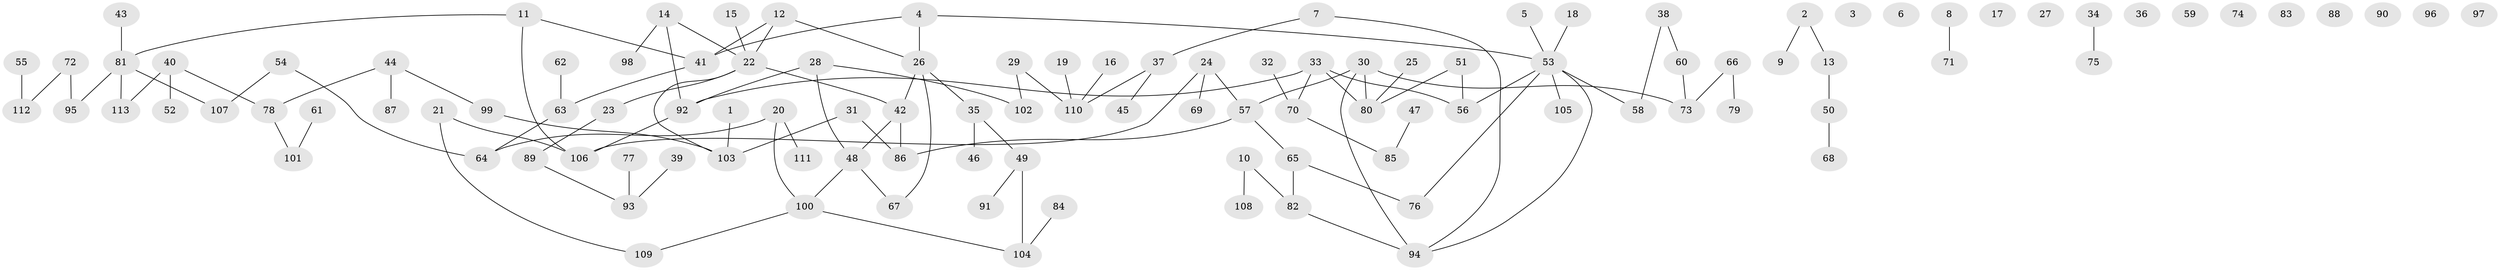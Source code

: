 // Generated by graph-tools (version 1.1) at 2025/00/03/09/25 03:00:43]
// undirected, 113 vertices, 117 edges
graph export_dot {
graph [start="1"]
  node [color=gray90,style=filled];
  1;
  2;
  3;
  4;
  5;
  6;
  7;
  8;
  9;
  10;
  11;
  12;
  13;
  14;
  15;
  16;
  17;
  18;
  19;
  20;
  21;
  22;
  23;
  24;
  25;
  26;
  27;
  28;
  29;
  30;
  31;
  32;
  33;
  34;
  35;
  36;
  37;
  38;
  39;
  40;
  41;
  42;
  43;
  44;
  45;
  46;
  47;
  48;
  49;
  50;
  51;
  52;
  53;
  54;
  55;
  56;
  57;
  58;
  59;
  60;
  61;
  62;
  63;
  64;
  65;
  66;
  67;
  68;
  69;
  70;
  71;
  72;
  73;
  74;
  75;
  76;
  77;
  78;
  79;
  80;
  81;
  82;
  83;
  84;
  85;
  86;
  87;
  88;
  89;
  90;
  91;
  92;
  93;
  94;
  95;
  96;
  97;
  98;
  99;
  100;
  101;
  102;
  103;
  104;
  105;
  106;
  107;
  108;
  109;
  110;
  111;
  112;
  113;
  1 -- 103;
  2 -- 9;
  2 -- 13;
  4 -- 26;
  4 -- 41;
  4 -- 53;
  5 -- 53;
  7 -- 37;
  7 -- 94;
  8 -- 71;
  10 -- 82;
  10 -- 108;
  11 -- 41;
  11 -- 81;
  11 -- 106;
  12 -- 22;
  12 -- 26;
  12 -- 41;
  13 -- 50;
  14 -- 22;
  14 -- 92;
  14 -- 98;
  15 -- 22;
  16 -- 110;
  18 -- 53;
  19 -- 110;
  20 -- 64;
  20 -- 100;
  20 -- 111;
  21 -- 106;
  21 -- 109;
  22 -- 23;
  22 -- 42;
  22 -- 103;
  23 -- 89;
  24 -- 57;
  24 -- 69;
  24 -- 106;
  25 -- 80;
  26 -- 35;
  26 -- 42;
  26 -- 67;
  28 -- 48;
  28 -- 92;
  28 -- 102;
  29 -- 102;
  29 -- 110;
  30 -- 57;
  30 -- 73;
  30 -- 80;
  30 -- 94;
  31 -- 86;
  31 -- 103;
  32 -- 70;
  33 -- 56;
  33 -- 70;
  33 -- 80;
  33 -- 92;
  34 -- 75;
  35 -- 46;
  35 -- 49;
  37 -- 45;
  37 -- 110;
  38 -- 58;
  38 -- 60;
  39 -- 93;
  40 -- 52;
  40 -- 78;
  40 -- 113;
  41 -- 63;
  42 -- 48;
  42 -- 86;
  43 -- 81;
  44 -- 78;
  44 -- 87;
  44 -- 99;
  47 -- 85;
  48 -- 67;
  48 -- 100;
  49 -- 91;
  49 -- 104;
  50 -- 68;
  51 -- 56;
  51 -- 80;
  53 -- 56;
  53 -- 58;
  53 -- 76;
  53 -- 94;
  53 -- 105;
  54 -- 64;
  54 -- 107;
  55 -- 112;
  57 -- 65;
  57 -- 86;
  60 -- 73;
  61 -- 101;
  62 -- 63;
  63 -- 64;
  65 -- 76;
  65 -- 82;
  66 -- 73;
  66 -- 79;
  70 -- 85;
  72 -- 95;
  72 -- 112;
  77 -- 93;
  78 -- 101;
  81 -- 95;
  81 -- 107;
  81 -- 113;
  82 -- 94;
  84 -- 104;
  89 -- 93;
  92 -- 106;
  99 -- 103;
  100 -- 104;
  100 -- 109;
}
